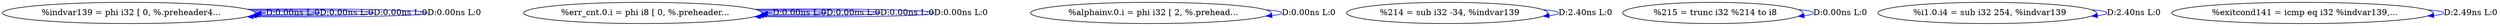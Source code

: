 digraph {
Node0x36e4430[label="  %indvar139 = phi i32 [ 0, %.preheader4..."];
Node0x36e4430 -> Node0x36e4430[label="D:0.00ns L:0",color=blue];
Node0x36e4430 -> Node0x36e4430[label="D:0.00ns L:0",color=blue];
Node0x36e4430 -> Node0x36e4430[label="D:0.00ns L:0",color=blue];
Node0x36e4430 -> Node0x36e4430[label="D:0.00ns L:0",color=blue];
Node0x36e4510[label="  %err_cnt.0.i = phi i8 [ 0, %.preheader..."];
Node0x36e4510 -> Node0x36e4510[label="D:0.00ns L:0",color=blue];
Node0x36e4510 -> Node0x36e4510[label="D:0.00ns L:0",color=blue];
Node0x36e4510 -> Node0x36e4510[label="D:0.00ns L:0",color=blue];
Node0x36e4510 -> Node0x36e4510[label="D:0.00ns L:0",color=blue];
Node0x36e45f0[label="  %alphainv.0.i = phi i32 [ 2, %.prehead..."];
Node0x36e45f0 -> Node0x36e45f0[label="D:0.00ns L:0",color=blue];
Node0x36e46d0[label="  %214 = sub i32 -34, %indvar139"];
Node0x36e46d0 -> Node0x36e46d0[label="D:2.40ns L:0",color=blue];
Node0x36e47b0[label="  %215 = trunc i32 %214 to i8"];
Node0x36e47b0 -> Node0x36e47b0[label="D:0.00ns L:0",color=blue];
Node0x36e4890[label="  %i1.0.i4 = sub i32 254, %indvar139"];
Node0x36e4890 -> Node0x36e4890[label="D:2.40ns L:0",color=blue];
Node0x36e4970[label="  %exitcond141 = icmp eq i32 %indvar139,..."];
Node0x36e4970 -> Node0x36e4970[label="D:2.49ns L:0",color=blue];
}
